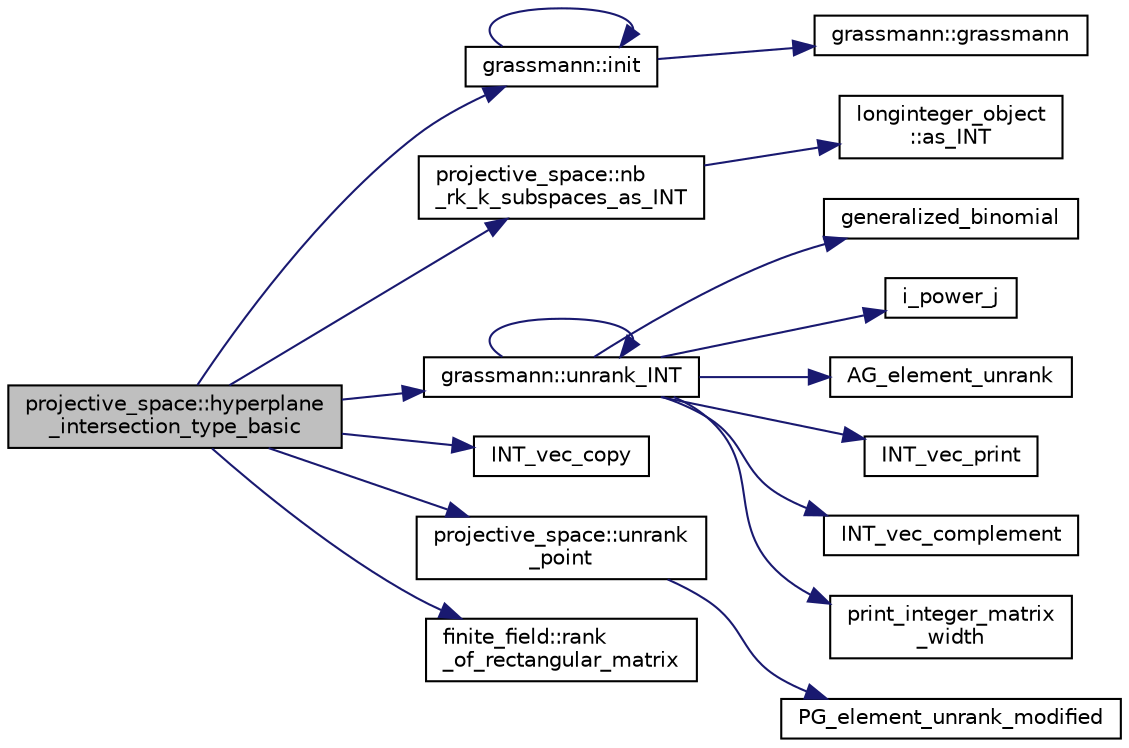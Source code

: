 digraph "projective_space::hyperplane_intersection_type_basic"
{
  edge [fontname="Helvetica",fontsize="10",labelfontname="Helvetica",labelfontsize="10"];
  node [fontname="Helvetica",fontsize="10",shape=record];
  rankdir="LR";
  Node1427 [label="projective_space::hyperplane\l_intersection_type_basic",height=0.2,width=0.4,color="black", fillcolor="grey75", style="filled", fontcolor="black"];
  Node1427 -> Node1428 [color="midnightblue",fontsize="10",style="solid",fontname="Helvetica"];
  Node1428 [label="grassmann::init",height=0.2,width=0.4,color="black", fillcolor="white", style="filled",URL="$df/d02/classgrassmann.html#a2e8cf7b9f203254493d7c2607c17d498"];
  Node1428 -> Node1429 [color="midnightblue",fontsize="10",style="solid",fontname="Helvetica"];
  Node1429 [label="grassmann::grassmann",height=0.2,width=0.4,color="black", fillcolor="white", style="filled",URL="$df/d02/classgrassmann.html#a252a85d3b74eb4fbd5771f4152a5f272"];
  Node1428 -> Node1428 [color="midnightblue",fontsize="10",style="solid",fontname="Helvetica"];
  Node1427 -> Node1430 [color="midnightblue",fontsize="10",style="solid",fontname="Helvetica"];
  Node1430 [label="projective_space::nb\l_rk_k_subspaces_as_INT",height=0.2,width=0.4,color="black", fillcolor="white", style="filled",URL="$d2/d17/classprojective__space.html#a204d5a7b13f58e7a9e0f6a1f33c81c2d"];
  Node1430 -> Node1431 [color="midnightblue",fontsize="10",style="solid",fontname="Helvetica"];
  Node1431 [label="longinteger_object\l::as_INT",height=0.2,width=0.4,color="black", fillcolor="white", style="filled",URL="$dd/d7e/classlonginteger__object.html#afb992d4679a6741acc63c8bcba27971e"];
  Node1427 -> Node1432 [color="midnightblue",fontsize="10",style="solid",fontname="Helvetica"];
  Node1432 [label="grassmann::unrank_INT",height=0.2,width=0.4,color="black", fillcolor="white", style="filled",URL="$df/d02/classgrassmann.html#a32079405b95a6da2ba1420567d762d64"];
  Node1432 -> Node1433 [color="midnightblue",fontsize="10",style="solid",fontname="Helvetica"];
  Node1433 [label="generalized_binomial",height=0.2,width=0.4,color="black", fillcolor="white", style="filled",URL="$d2/d7c/combinatorics_8_c.html#a24762dc22e45175d18ec1ec1d2556ae8"];
  Node1432 -> Node1434 [color="midnightblue",fontsize="10",style="solid",fontname="Helvetica"];
  Node1434 [label="i_power_j",height=0.2,width=0.4,color="black", fillcolor="white", style="filled",URL="$de/dc5/algebra__and__number__theory_8h.html#a39b321523e8957d701618bb5cac542b5"];
  Node1432 -> Node1435 [color="midnightblue",fontsize="10",style="solid",fontname="Helvetica"];
  Node1435 [label="AG_element_unrank",height=0.2,width=0.4,color="black", fillcolor="white", style="filled",URL="$d4/d67/geometry_8h.html#a4a33b86c87b2879b97cfa1327abe2885"];
  Node1432 -> Node1436 [color="midnightblue",fontsize="10",style="solid",fontname="Helvetica"];
  Node1436 [label="INT_vec_print",height=0.2,width=0.4,color="black", fillcolor="white", style="filled",URL="$df/dbf/sajeeb_8_c.html#a79a5901af0b47dd0d694109543c027fe"];
  Node1432 -> Node1432 [color="midnightblue",fontsize="10",style="solid",fontname="Helvetica"];
  Node1432 -> Node1437 [color="midnightblue",fontsize="10",style="solid",fontname="Helvetica"];
  Node1437 [label="INT_vec_complement",height=0.2,width=0.4,color="black", fillcolor="white", style="filled",URL="$d5/db4/io__and__os_8h.html#a2a0a724647575fcd3090c763985eb81a"];
  Node1432 -> Node1438 [color="midnightblue",fontsize="10",style="solid",fontname="Helvetica"];
  Node1438 [label="print_integer_matrix\l_width",height=0.2,width=0.4,color="black", fillcolor="white", style="filled",URL="$d5/db4/io__and__os_8h.html#aa78f3e73fc2179251bd15adbcc31573f"];
  Node1427 -> Node1439 [color="midnightblue",fontsize="10",style="solid",fontname="Helvetica"];
  Node1439 [label="INT_vec_copy",height=0.2,width=0.4,color="black", fillcolor="white", style="filled",URL="$df/dbf/sajeeb_8_c.html#ac2d875e27e009af6ec04d17254d11075"];
  Node1427 -> Node1440 [color="midnightblue",fontsize="10",style="solid",fontname="Helvetica"];
  Node1440 [label="projective_space::unrank\l_point",height=0.2,width=0.4,color="black", fillcolor="white", style="filled",URL="$d2/d17/classprojective__space.html#a3cb7917af4c5f1590b660d4bf907e0fa"];
  Node1440 -> Node1441 [color="midnightblue",fontsize="10",style="solid",fontname="Helvetica"];
  Node1441 [label="PG_element_unrank_modified",height=0.2,width=0.4,color="black", fillcolor="white", style="filled",URL="$d4/d67/geometry_8h.html#a83ae9b605d496f6a90345303f6efae64"];
  Node1427 -> Node1442 [color="midnightblue",fontsize="10",style="solid",fontname="Helvetica"];
  Node1442 [label="finite_field::rank\l_of_rectangular_matrix",height=0.2,width=0.4,color="black", fillcolor="white", style="filled",URL="$df/d5a/classfinite__field.html#ac1ef22ecdf3984cfd4b652ee48eeb455"];
}
